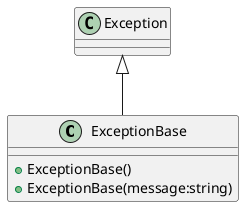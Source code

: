@startuml
class ExceptionBase {
    + ExceptionBase()
    + ExceptionBase(message:string)
}
Exception <|-- ExceptionBase
@enduml
